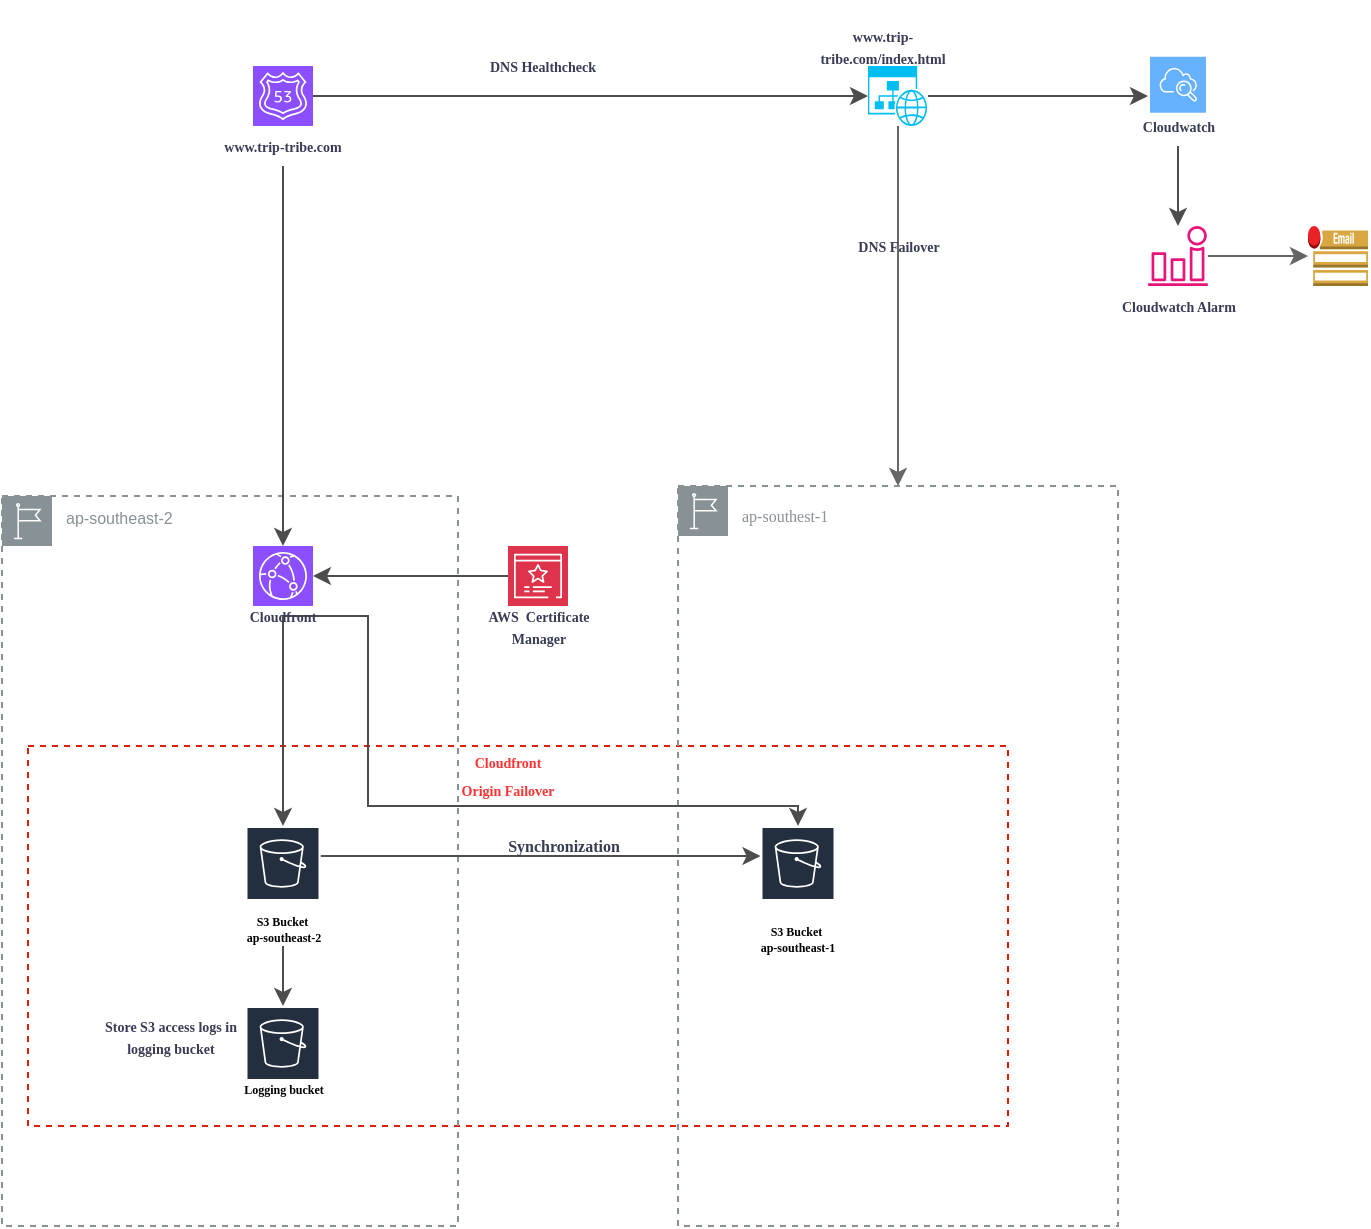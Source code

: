 <mxfile version="22.1.3" type="github">
  <diagram name="第 1 页" id="ynowFRM3JxVonlPQYkHA">
    <mxGraphModel dx="1430" dy="766" grid="1" gridSize="10" guides="1" tooltips="1" connect="1" arrows="1" fold="1" page="1" pageScale="1" pageWidth="1169" pageHeight="827" math="0" shadow="0">
      <root>
        <mxCell id="0" />
        <mxCell id="1" parent="0" />
        <mxCell id="O1uoHhi7obcJZDUWwfoy-89" value="" style="rounded=0;whiteSpace=wrap;html=1;strokeColor=#E01E09;fontColor=#393C56;fillColor=none;dashed=1;" vertex="1" parent="1">
          <mxGeometry x="460" y="400" width="490" height="190" as="geometry" />
        </mxCell>
        <mxCell id="O1uoHhi7obcJZDUWwfoy-80" value="&lt;font style=&quot;font-size: 8px;&quot; face=&quot;Times New Roman&quot;&gt;ap-southest-1&lt;/font&gt;" style="sketch=0;outlineConnect=0;gradientColor=none;html=1;whiteSpace=wrap;fontSize=12;fontStyle=0;shape=mxgraph.aws4.group;grIcon=mxgraph.aws4.group_region;strokeColor=#879196;fillColor=none;verticalAlign=top;align=left;spacingLeft=30;fontColor=#879196;dashed=1;" vertex="1" parent="1">
          <mxGeometry x="785" y="270" width="220" height="370" as="geometry" />
        </mxCell>
        <mxCell id="O1uoHhi7obcJZDUWwfoy-76" value="ap-southeast-2" style="sketch=0;outlineConnect=0;gradientColor=none;html=1;whiteSpace=wrap;fontSize=8;fontStyle=0;shape=mxgraph.aws4.group;grIcon=mxgraph.aws4.group_region;strokeColor=#879196;fillColor=none;verticalAlign=top;align=left;spacingLeft=30;fontColor=#879196;dashed=1;" vertex="1" parent="1">
          <mxGeometry x="447" y="275" width="228" height="365" as="geometry" />
        </mxCell>
        <mxCell id="O1uoHhi7obcJZDUWwfoy-32" value="" style="sketch=0;points=[[0,0,0],[0.25,0,0],[0.5,0,0],[0.75,0,0],[1,0,0],[0,1,0],[0.25,1,0],[0.5,1,0],[0.75,1,0],[1,1,0],[0,0.25,0],[0,0.5,0],[0,0.75,0],[1,0.25,0],[1,0.5,0],[1,0.75,0]];outlineConnect=0;fontColor=#232F3E;fillColor=#8C4FFF;strokeColor=#ffffff;dashed=0;verticalLabelPosition=bottom;verticalAlign=top;align=center;html=1;fontSize=12;fontStyle=0;aspect=fixed;shape=mxgraph.aws4.resourceIcon;resIcon=mxgraph.aws4.route_53;" vertex="1" parent="1">
          <mxGeometry x="572.5" y="60" width="30" height="30" as="geometry" />
        </mxCell>
        <mxCell id="O1uoHhi7obcJZDUWwfoy-52" value="&lt;p style=&quot;line-height: 71%;&quot;&gt;&lt;font size=&quot;1&quot; style=&quot;&quot; face=&quot;Times New Roman&quot;&gt;&lt;b style=&quot;font-size: 7px;&quot;&gt;www.trip-tribe.com&lt;/b&gt;&lt;/font&gt;&lt;/p&gt;" style="text;strokeColor=none;align=center;fillColor=none;html=1;verticalAlign=middle;whiteSpace=wrap;rounded=0;fontColor=#393C56;" vertex="1" parent="1">
          <mxGeometry x="550" y="90" width="75" height="20" as="geometry" />
        </mxCell>
        <mxCell id="O1uoHhi7obcJZDUWwfoy-53" value="" style="sketch=0;points=[[0,0,0],[0.25,0,0],[0.5,0,0],[0.75,0,0],[1,0,0],[0,1,0],[0.25,1,0],[0.5,1,0],[0.75,1,0],[1,1,0],[0,0.25,0],[0,0.5,0],[0,0.75,0],[1,0.25,0],[1,0.5,0],[1,0.75,0]];outlineConnect=0;fontColor=#232F3E;fillColor=#8C4FFF;strokeColor=#ffffff;dashed=0;verticalLabelPosition=bottom;verticalAlign=top;align=center;html=1;fontSize=12;fontStyle=0;aspect=fixed;shape=mxgraph.aws4.resourceIcon;resIcon=mxgraph.aws4.cloudfront;" vertex="1" parent="1">
          <mxGeometry x="572.5" y="300" width="30" height="30" as="geometry" />
        </mxCell>
        <mxCell id="O1uoHhi7obcJZDUWwfoy-79" style="edgeStyle=none;rounded=0;orthogonalLoop=1;jettySize=auto;html=1;strokeColor=#4D4D4D;fontColor=#393C56;fillColor=#F2CC8F;" edge="1" parent="1" source="O1uoHhi7obcJZDUWwfoy-55" target="O1uoHhi7obcJZDUWwfoy-69">
          <mxGeometry relative="1" as="geometry" />
        </mxCell>
        <mxCell id="O1uoHhi7obcJZDUWwfoy-87" style="edgeStyle=orthogonalEdgeStyle;rounded=0;orthogonalLoop=1;jettySize=auto;html=1;exitX=0.5;exitY=1;exitDx=0;exitDy=0;strokeColor=#4D4D4D;fontColor=#393C56;fillColor=#F2CC8F;" edge="1" parent="1" source="O1uoHhi7obcJZDUWwfoy-55" target="O1uoHhi7obcJZDUWwfoy-72">
          <mxGeometry relative="1" as="geometry">
            <Array as="points">
              <mxPoint x="588" y="335" />
              <mxPoint x="630" y="335" />
              <mxPoint x="630" y="430" />
              <mxPoint x="845" y="430" />
            </Array>
          </mxGeometry>
        </mxCell>
        <mxCell id="O1uoHhi7obcJZDUWwfoy-55" value="&lt;p style=&quot;line-height: 71%;&quot;&gt;&lt;font size=&quot;1&quot; style=&quot;&quot; face=&quot;Times New Roman&quot;&gt;&lt;b style=&quot;font-size: 7px;&quot;&gt;Cloudfront&lt;/b&gt;&lt;/font&gt;&lt;/p&gt;" style="text;strokeColor=none;align=center;fillColor=none;html=1;verticalAlign=middle;whiteSpace=wrap;rounded=0;fontColor=#393C56;" vertex="1" parent="1">
          <mxGeometry x="550" y="330" width="75" height="10" as="geometry" />
        </mxCell>
        <mxCell id="O1uoHhi7obcJZDUWwfoy-56" value="" style="sketch=0;points=[[0,0,0],[0.25,0,0],[0.5,0,0],[0.75,0,0],[1,0,0],[0,1,0],[0.25,1,0],[0.5,1,0],[0.75,1,0],[1,1,0],[0,0.25,0],[0,0.5,0],[0,0.75,0],[1,0.25,0],[1,0.5,0],[1,0.75,0]];outlineConnect=0;fontColor=#232F3E;fillColor=#DD344C;strokeColor=#ffffff;dashed=0;verticalLabelPosition=bottom;verticalAlign=top;align=center;html=1;fontSize=12;fontStyle=0;aspect=fixed;shape=mxgraph.aws4.resourceIcon;resIcon=mxgraph.aws4.certificate_manager_3;" vertex="1" parent="1">
          <mxGeometry x="700" y="300" width="30" height="30" as="geometry" />
        </mxCell>
        <mxCell id="O1uoHhi7obcJZDUWwfoy-61" value="" style="edgeStyle=none;rounded=0;orthogonalLoop=1;jettySize=auto;html=1;strokeColor=#4D4D4D;fontColor=#393C56;fillColor=#F2CC8F;" edge="1" parent="1" target="O1uoHhi7obcJZDUWwfoy-53">
          <mxGeometry relative="1" as="geometry">
            <mxPoint x="700" y="315" as="sourcePoint" />
          </mxGeometry>
        </mxCell>
        <mxCell id="O1uoHhi7obcJZDUWwfoy-57" value="&lt;p style=&quot;line-height: 71%;&quot;&gt;&lt;b&gt;&lt;font size=&quot;1&quot; style=&quot;&quot; face=&quot;Times New Roman&quot;&gt;&lt;span style=&quot;font-size: 7px;&quot;&gt;AWS&amp;nbsp;&amp;nbsp;&lt;/span&gt;&lt;/font&gt;&lt;span style=&quot;font-family: &amp;quot;Times New Roman&amp;quot;; background-color: initial; font-size: 7px;&quot;&gt;Certificate Manager&lt;/span&gt;&lt;/b&gt;&lt;/p&gt;" style="text;strokeColor=none;align=center;fillColor=none;html=1;verticalAlign=middle;whiteSpace=wrap;rounded=0;fontColor=#393C56;" vertex="1" parent="1">
          <mxGeometry x="677.5" y="330" width="75" height="20" as="geometry" />
        </mxCell>
        <mxCell id="O1uoHhi7obcJZDUWwfoy-63" style="edgeStyle=none;shape=flexArrow;rounded=0;orthogonalLoop=1;jettySize=auto;html=1;entryX=0;entryY=0.5;entryDx=0;entryDy=0;entryPerimeter=0;strokeColor=#E07A5F;fontColor=#393C56;fillColor=#F2CC8F;" edge="1" parent="1" source="O1uoHhi7obcJZDUWwfoy-56" target="O1uoHhi7obcJZDUWwfoy-56">
          <mxGeometry relative="1" as="geometry" />
        </mxCell>
        <mxCell id="O1uoHhi7obcJZDUWwfoy-67" style="edgeStyle=none;rounded=0;orthogonalLoop=1;jettySize=auto;html=1;exitX=0.5;exitY=1;exitDx=0;exitDy=0;entryX=0.5;entryY=0;entryDx=0;entryDy=0;entryPerimeter=0;strokeColor=#4D4D4D;fontColor=#393C56;fillColor=#F2CC8F;" edge="1" parent="1" source="O1uoHhi7obcJZDUWwfoy-52" target="O1uoHhi7obcJZDUWwfoy-53">
          <mxGeometry relative="1" as="geometry" />
        </mxCell>
        <mxCell id="O1uoHhi7obcJZDUWwfoy-82" style="edgeStyle=none;rounded=0;orthogonalLoop=1;jettySize=auto;html=1;strokeColor=#4D4D4D;fontColor=#393C56;fillColor=#F2CC8F;" edge="1" parent="1" source="O1uoHhi7obcJZDUWwfoy-69" target="O1uoHhi7obcJZDUWwfoy-72">
          <mxGeometry relative="1" as="geometry" />
        </mxCell>
        <mxCell id="O1uoHhi7obcJZDUWwfoy-69" value="" style="sketch=0;outlineConnect=0;fontColor=#232F3E;gradientColor=none;strokeColor=#ffffff;fillColor=#232F3E;dashed=0;verticalLabelPosition=middle;verticalAlign=bottom;align=center;html=1;whiteSpace=wrap;fontSize=10;fontStyle=1;spacing=3;shape=mxgraph.aws4.productIcon;prIcon=mxgraph.aws4.s3;" vertex="1" parent="1">
          <mxGeometry x="568.75" y="440" width="37.5" height="30" as="geometry" />
        </mxCell>
        <mxCell id="O1uoHhi7obcJZDUWwfoy-95" style="edgeStyle=none;rounded=0;orthogonalLoop=1;jettySize=auto;html=1;strokeColor=#4D4D4D;fontColor=#393C56;fillColor=#F2CC8F;" edge="1" parent="1" source="O1uoHhi7obcJZDUWwfoy-71" target="O1uoHhi7obcJZDUWwfoy-93">
          <mxGeometry relative="1" as="geometry" />
        </mxCell>
        <mxCell id="O1uoHhi7obcJZDUWwfoy-71" value="&lt;p style=&quot;line-height: 50%;&quot;&gt;&lt;font face=&quot;Times New Roman&quot; style=&quot;font-size: 6px;&quot;&gt;&lt;b&gt;S3 Bucket&amp;nbsp;&lt;br&gt;ap-southeast-2&lt;/b&gt;&lt;/font&gt;&lt;/p&gt;" style="text;strokeColor=none;align=center;fillColor=none;html=1;verticalAlign=middle;whiteSpace=wrap;rounded=0;spacing=1;" vertex="1" parent="1">
          <mxGeometry x="547.5" y="480" width="80" height="20" as="geometry" />
        </mxCell>
        <mxCell id="O1uoHhi7obcJZDUWwfoy-72" value="" style="sketch=0;outlineConnect=0;fontColor=#232F3E;gradientColor=none;strokeColor=#ffffff;fillColor=#232F3E;dashed=0;verticalLabelPosition=middle;verticalAlign=bottom;align=center;html=1;whiteSpace=wrap;fontSize=10;fontStyle=1;spacing=3;shape=mxgraph.aws4.productIcon;prIcon=mxgraph.aws4.s3;" vertex="1" parent="1">
          <mxGeometry x="826.25" y="440" width="37.5" height="30" as="geometry" />
        </mxCell>
        <mxCell id="O1uoHhi7obcJZDUWwfoy-74" value="&lt;p style=&quot;line-height: 50%;&quot;&gt;&lt;font face=&quot;Times New Roman&quot; style=&quot;font-size: 6px;&quot;&gt;&lt;b&gt;S3 Bucket&amp;nbsp;&lt;br&gt;ap-southeast-1&lt;/b&gt;&lt;/font&gt;&lt;/p&gt;" style="text;strokeColor=none;align=center;fillColor=none;html=1;verticalAlign=middle;whiteSpace=wrap;rounded=0;spacing=1;" vertex="1" parent="1">
          <mxGeometry x="805" y="485" width="80" height="20" as="geometry" />
        </mxCell>
        <mxCell id="O1uoHhi7obcJZDUWwfoy-84" value="&lt;p style=&quot;line-height: 71%;&quot;&gt;&lt;font size=&quot;1&quot; face=&quot;Times New Roman&quot;&gt;&lt;b style=&quot;font-size: 8px;&quot;&gt;Synchronization&lt;/b&gt;&lt;/font&gt;&lt;br&gt;&lt;/p&gt;" style="text;strokeColor=none;align=center;fillColor=none;html=1;verticalAlign=middle;whiteSpace=wrap;rounded=0;fontColor=#393C56;" vertex="1" parent="1">
          <mxGeometry x="702.5" y="440" width="50" height="20" as="geometry" />
        </mxCell>
        <mxCell id="O1uoHhi7obcJZDUWwfoy-92" value="&lt;p style=&quot;line-height: 0%;&quot;&gt;&lt;font face=&quot;Times New Roman&quot; color=&quot;#ff3333&quot;&gt;&lt;span style=&quot;font-size: 7px;&quot;&gt;&lt;b&gt;Cloudfront&lt;/b&gt;&lt;/span&gt;&lt;/font&gt;&lt;/p&gt;&lt;p style=&quot;line-height: 0%;&quot;&gt;&lt;font color=&quot;#ff3333&quot; face=&quot;Times New Roman&quot;&gt;&lt;span style=&quot;font-size: 7px;&quot;&gt;&lt;b&gt;Origin Failover&lt;/b&gt;&lt;/span&gt;&lt;/font&gt;&lt;/p&gt;" style="text;strokeColor=none;align=center;fillColor=none;html=1;verticalAlign=middle;whiteSpace=wrap;rounded=0;fontColor=#393C56;" vertex="1" parent="1">
          <mxGeometry x="650" y="406" width="100" height="16" as="geometry" />
        </mxCell>
        <mxCell id="O1uoHhi7obcJZDUWwfoy-93" value="" style="sketch=0;outlineConnect=0;fontColor=#232F3E;gradientColor=none;strokeColor=#ffffff;fillColor=#232F3E;dashed=0;verticalLabelPosition=middle;verticalAlign=bottom;align=center;html=1;whiteSpace=wrap;fontSize=10;fontStyle=1;spacing=3;shape=mxgraph.aws4.productIcon;prIcon=mxgraph.aws4.s3;" vertex="1" parent="1">
          <mxGeometry x="568.75" y="530" width="37.5" height="30" as="geometry" />
        </mxCell>
        <mxCell id="O1uoHhi7obcJZDUWwfoy-94" value="&lt;p style=&quot;line-height: 50%;&quot;&gt;&lt;font face=&quot;Times New Roman&quot;&gt;&lt;span style=&quot;font-size: 6px;&quot;&gt;&lt;b&gt;Logging bucket&lt;/b&gt;&lt;/span&gt;&lt;/font&gt;&lt;/p&gt;" style="text;strokeColor=none;align=center;fillColor=none;html=1;verticalAlign=middle;whiteSpace=wrap;rounded=0;spacing=1;" vertex="1" parent="1">
          <mxGeometry x="547.5" y="560" width="80" height="20" as="geometry" />
        </mxCell>
        <mxCell id="O1uoHhi7obcJZDUWwfoy-101" value="&lt;p style=&quot;line-height: 71%;&quot;&gt;&lt;font face=&quot;Times New Roman&quot;&gt;&lt;span style=&quot;font-size: 7px;&quot;&gt;&lt;b&gt;Store S3 access logs in logging bucket&lt;/b&gt;&lt;/span&gt;&lt;/font&gt;&lt;/p&gt;" style="text;strokeColor=none;align=center;fillColor=none;html=1;verticalAlign=middle;whiteSpace=wrap;rounded=0;fontColor=#393C56;" vertex="1" parent="1">
          <mxGeometry x="493.75" y="535" width="75" height="20" as="geometry" />
        </mxCell>
        <mxCell id="O1uoHhi7obcJZDUWwfoy-109" style="edgeStyle=none;rounded=0;orthogonalLoop=1;jettySize=auto;html=1;strokeColor=#666666;fontColor=#393C56;fillColor=#F2CC8F;" edge="1" parent="1" source="O1uoHhi7obcJZDUWwfoy-105" target="O1uoHhi7obcJZDUWwfoy-80">
          <mxGeometry relative="1" as="geometry" />
        </mxCell>
        <mxCell id="O1uoHhi7obcJZDUWwfoy-112" style="edgeStyle=none;rounded=0;orthogonalLoop=1;jettySize=auto;html=1;strokeColor=#4D4D4D;fontColor=#393C56;fillColor=#F2CC8F;" edge="1" parent="1" source="O1uoHhi7obcJZDUWwfoy-105" target="O1uoHhi7obcJZDUWwfoy-111">
          <mxGeometry relative="1" as="geometry" />
        </mxCell>
        <mxCell id="O1uoHhi7obcJZDUWwfoy-105" value="" style="verticalLabelPosition=bottom;html=1;verticalAlign=top;align=center;strokeColor=none;fillColor=#00BEF2;shape=mxgraph.azure.website_generic;pointerEvents=1;fontColor=#393C56;" vertex="1" parent="1">
          <mxGeometry x="880" y="60" width="30" height="30" as="geometry" />
        </mxCell>
        <mxCell id="O1uoHhi7obcJZDUWwfoy-106" style="edgeStyle=none;rounded=0;orthogonalLoop=1;jettySize=auto;html=1;entryX=0;entryY=0.5;entryDx=0;entryDy=0;entryPerimeter=0;strokeColor=#4D4D4D;fontColor=#393C56;fillColor=#F2CC8F;" edge="1" parent="1" source="O1uoHhi7obcJZDUWwfoy-32" target="O1uoHhi7obcJZDUWwfoy-105">
          <mxGeometry relative="1" as="geometry" />
        </mxCell>
        <mxCell id="O1uoHhi7obcJZDUWwfoy-107" value="&lt;p style=&quot;line-height: 71%;&quot;&gt;&lt;font face=&quot;Times New Roman&quot;&gt;&lt;span style=&quot;font-size: 7px;&quot;&gt;&lt;b&gt;www.trip-tribe.com/index.html&lt;/b&gt;&lt;/span&gt;&lt;/font&gt;&lt;/p&gt;" style="text;strokeColor=none;align=center;fillColor=none;html=1;verticalAlign=middle;whiteSpace=wrap;rounded=0;fontColor=#393C56;" vertex="1" parent="1">
          <mxGeometry x="850" y="40" width="75" height="20" as="geometry" />
        </mxCell>
        <mxCell id="O1uoHhi7obcJZDUWwfoy-108" value="&lt;p style=&quot;line-height: 71%;&quot;&gt;&lt;font face=&quot;Times New Roman&quot;&gt;&lt;span style=&quot;font-size: 7px;&quot;&gt;&lt;b&gt;DNS Healthcheck&lt;/b&gt;&lt;/span&gt;&lt;/font&gt;&lt;/p&gt;" style="text;strokeColor=none;align=center;fillColor=none;html=1;verticalAlign=middle;whiteSpace=wrap;rounded=0;fontColor=#393C56;" vertex="1" parent="1">
          <mxGeometry x="680" y="50" width="75" height="20" as="geometry" />
        </mxCell>
        <mxCell id="O1uoHhi7obcJZDUWwfoy-110" value="&lt;p style=&quot;line-height: 71%;&quot;&gt;&lt;font face=&quot;Times New Roman&quot;&gt;&lt;span style=&quot;font-size: 7px;&quot;&gt;&lt;b&gt;DNS Failover&lt;/b&gt;&lt;/span&gt;&lt;/font&gt;&lt;/p&gt;" style="text;strokeColor=none;align=center;fillColor=none;html=1;verticalAlign=middle;whiteSpace=wrap;rounded=0;fontColor=#393C56;" vertex="1" parent="1">
          <mxGeometry x="857.5" y="140" width="75" height="20" as="geometry" />
        </mxCell>
        <mxCell id="O1uoHhi7obcJZDUWwfoy-111" value="" style="sketch=0;outlineConnect=0;fontColor=#232F3E;gradientColor=none;strokeColor=#ffffff;fillColor=#66B2FF;dashed=0;verticalLabelPosition=middle;verticalAlign=bottom;align=center;html=1;whiteSpace=wrap;fontSize=10;fontStyle=1;spacing=3;shape=mxgraph.aws4.productIcon;prIcon=mxgraph.aws4.cloudwatch;aspect=fixed;" vertex="1" parent="1">
          <mxGeometry x="1020" y="54.38" width="30" height="41.25" as="geometry" />
        </mxCell>
        <mxCell id="O1uoHhi7obcJZDUWwfoy-116" style="edgeStyle=none;rounded=0;orthogonalLoop=1;jettySize=auto;html=1;strokeColor=#4D4D4D;fontColor=#393C56;fillColor=#F2CC8F;" edge="1" parent="1" source="O1uoHhi7obcJZDUWwfoy-113" target="O1uoHhi7obcJZDUWwfoy-114">
          <mxGeometry relative="1" as="geometry" />
        </mxCell>
        <mxCell id="O1uoHhi7obcJZDUWwfoy-113" value="&lt;p style=&quot;line-height: 71%;&quot;&gt;&lt;font face=&quot;Times New Roman&quot;&gt;&lt;span style=&quot;font-size: 7px;&quot;&gt;&lt;b&gt;Cloudwatch&lt;/b&gt;&lt;/span&gt;&lt;/font&gt;&lt;/p&gt;" style="text;strokeColor=none;align=center;fillColor=none;html=1;verticalAlign=middle;whiteSpace=wrap;rounded=0;fontColor=#393C56;" vertex="1" parent="1">
          <mxGeometry x="997.5" y="80" width="75" height="20" as="geometry" />
        </mxCell>
        <mxCell id="O1uoHhi7obcJZDUWwfoy-118" style="edgeStyle=none;rounded=0;orthogonalLoop=1;jettySize=auto;html=1;strokeColor=#666666;fontColor=#393C56;fillColor=#F2CC8F;" edge="1" parent="1" source="O1uoHhi7obcJZDUWwfoy-114" target="O1uoHhi7obcJZDUWwfoy-117">
          <mxGeometry relative="1" as="geometry" />
        </mxCell>
        <mxCell id="O1uoHhi7obcJZDUWwfoy-114" value="" style="sketch=0;outlineConnect=0;fontColor=#232F3E;gradientColor=none;fillColor=#E7157B;strokeColor=none;dashed=0;verticalLabelPosition=bottom;verticalAlign=top;align=center;html=1;fontSize=12;fontStyle=0;aspect=fixed;pointerEvents=1;shape=mxgraph.aws4.alarm;" vertex="1" parent="1">
          <mxGeometry x="1020" y="140" width="30" height="30" as="geometry" />
        </mxCell>
        <mxCell id="O1uoHhi7obcJZDUWwfoy-115" value="&lt;p style=&quot;line-height: 71%;&quot;&gt;&lt;font face=&quot;Times New Roman&quot;&gt;&lt;span style=&quot;font-size: 7px;&quot;&gt;&lt;b&gt;Cloudwatch Alarm&lt;/b&gt;&lt;/span&gt;&lt;/font&gt;&lt;/p&gt;" style="text;strokeColor=none;align=center;fillColor=none;html=1;verticalAlign=middle;whiteSpace=wrap;rounded=0;fontColor=#393C56;" vertex="1" parent="1">
          <mxGeometry x="997.5" y="170" width="75" height="20" as="geometry" />
        </mxCell>
        <mxCell id="O1uoHhi7obcJZDUWwfoy-117" value="" style="outlineConnect=0;dashed=0;verticalLabelPosition=bottom;verticalAlign=top;align=center;html=1;shape=mxgraph.aws3.email_notification;fillColor=#D9A741;gradientColor=none;strokeColor=#E07A5F;fontColor=#393C56;" vertex="1" parent="1">
          <mxGeometry x="1100" y="140" width="30" height="30" as="geometry" />
        </mxCell>
      </root>
    </mxGraphModel>
  </diagram>
</mxfile>
